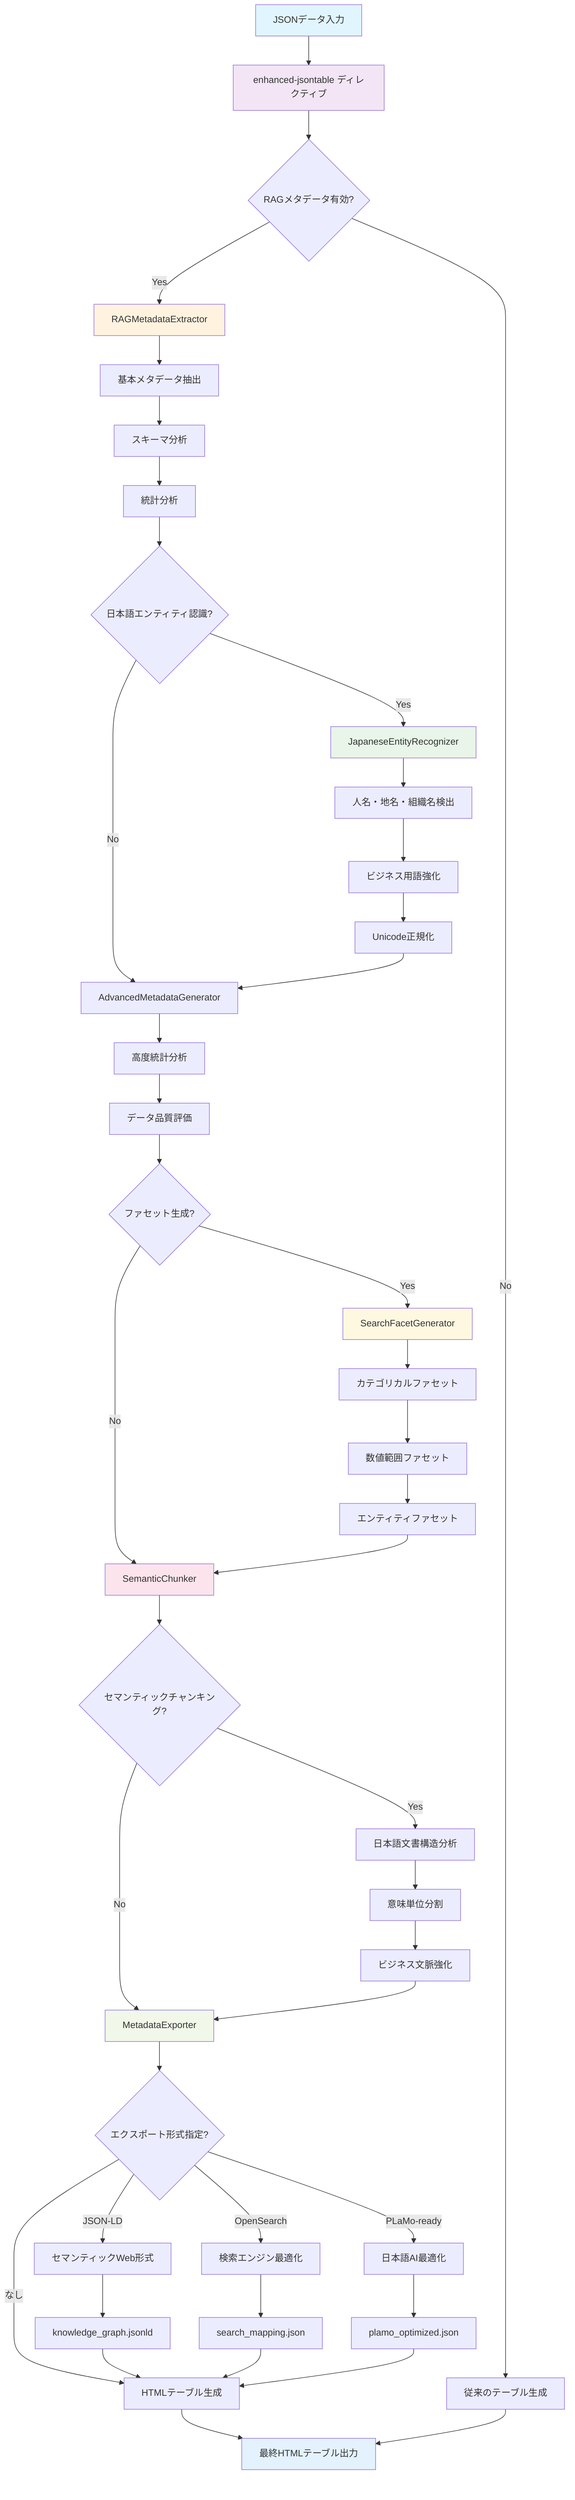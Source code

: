 graph TD
    A[JSONデータ入力] --> B[enhanced-jsontable ディレクティブ]
    B --> C{RAGメタデータ有効?}
    
    C -->|Yes| D[RAGMetadataExtractor]
    C -->|No| Z[従来のテーブル生成]
    
    D --> E[基本メタデータ抽出]
    E --> F[スキーマ分析]
    F --> G[統計分析]
    
    G --> H{日本語エンティティ認識?}
    H -->|Yes| I[JapaneseEntityRecognizer]
    H -->|No| M[AdvancedMetadataGenerator]
    
    I --> J[人名・地名・組織名検出]
    J --> K[ビジネス用語強化]
    K --> L[Unicode正規化]
    L --> M
    
    M --> N[高度統計分析]
    N --> O[データ品質評価]
    O --> P{ファセット生成?}
    
    P -->|Yes| Q[SearchFacetGenerator]
    P -->|No| U[SemanticChunker]
    
    Q --> R[カテゴリカルファセット]
    R --> S[数値範囲ファセット]
    S --> T[エンティティファセット]
    T --> U
    
    U --> V{セマンティックチャンキング?}
    V -->|Yes| W[日本語文書構造分析]
    V -->|No| AA[MetadataExporter]
    
    W --> X[意味単位分割]
    X --> Y[ビジネス文脈強化]
    Y --> AA
    
    AA --> BB{エクスポート形式指定?}
    BB -->|JSON-LD| CC[セマンティックWeb形式]
    BB -->|OpenSearch| DD[検索エンジン最適化]
    BB -->|PLaMo-ready| EE[日本語AI最適化]
    BB -->|なし| FF[HTMLテーブル生成]
    
    CC --> GG[knowledge_graph.jsonld]
    DD --> HH[search_mapping.json]
    EE --> II[plamo_optimized.json]
    
    GG --> FF
    HH --> FF
    II --> FF
    
    FF --> JJ[最終HTMLテーブル出力]
    Z --> JJ
    
    style A fill:#e1f5fe
    style B fill:#f3e5f5
    style D fill:#fff3e0
    style I fill:#e8f5e8
    style Q fill:#fff8e1
    style U fill:#fce4ec
    style AA fill:#f1f8e9
    style JJ fill:#e3f2fd